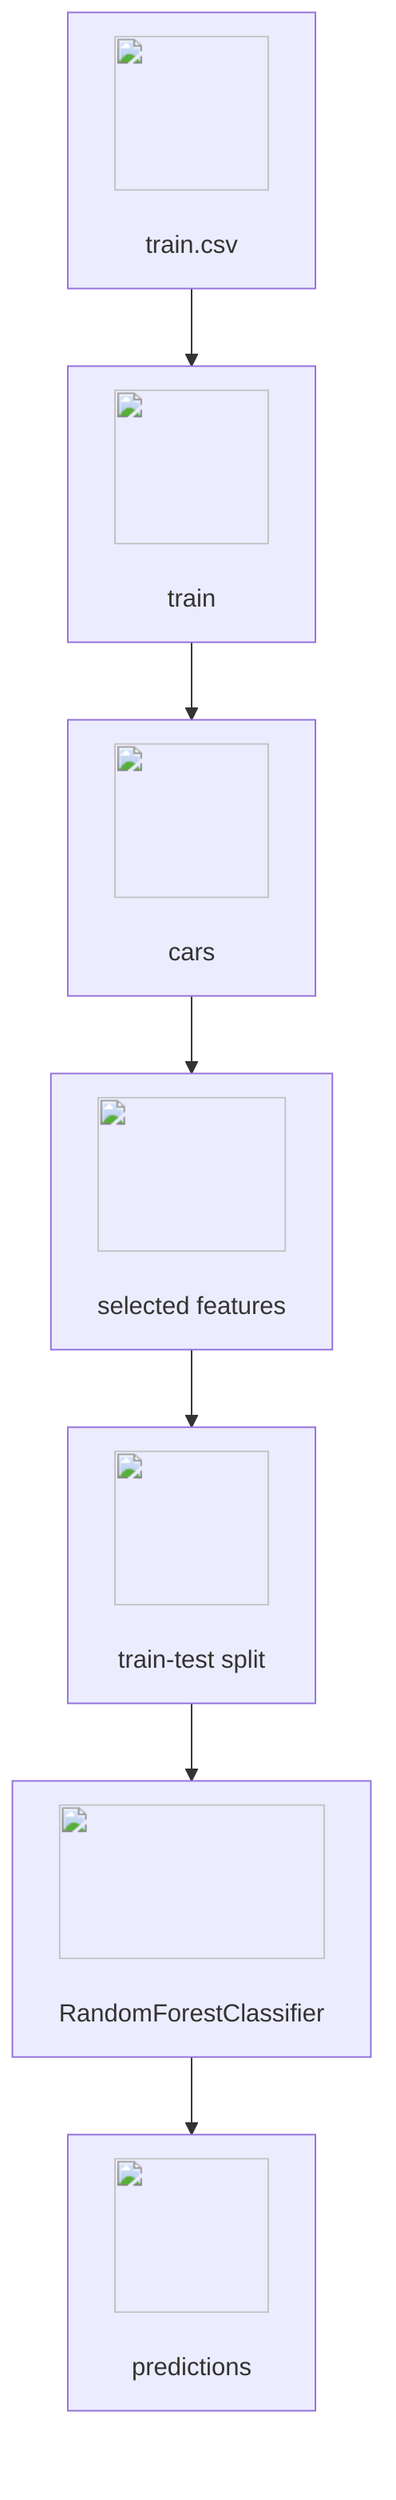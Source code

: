 flowchart TD
    A["<img src='icons/database.svg' width=100 height=100/> <br/> train.csv"]:::datasource --> B["<img src='icons/file.svg' width=100 height=100/> <br/> train"]:::variable
    B --> C["<img src='icons/table.svg' width=100 height=100/> <br/> cars"]:::variable
    C --> D["<img src='icons/column_split.svg' width=100 height=100/> <br/> selected features"]:::variable
    D --> E["<img src='icons/row_split.svg' width=100 height=100/> <br/> train-test split"]:::variable
    E --> F["<img src='icons/brain.svg' width=100 height=100/> <br/> RandomForestClassifier"]:::model
    F --> G["<img src='icons/image.svg' width=100 height=100/> <br/> predictions"]:::output